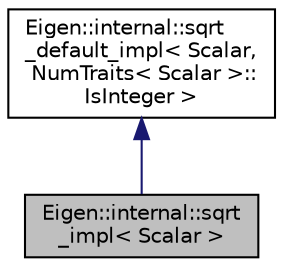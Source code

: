 digraph "Eigen::internal::sqrt_impl&lt; Scalar &gt;"
{
  edge [fontname="Helvetica",fontsize="10",labelfontname="Helvetica",labelfontsize="10"];
  node [fontname="Helvetica",fontsize="10",shape=record];
  Node1 [label="Eigen::internal::sqrt\l_impl\< Scalar \>",height=0.2,width=0.4,color="black", fillcolor="grey75", style="filled" fontcolor="black"];
  Node2 -> Node1 [dir="back",color="midnightblue",fontsize="10",style="solid",fontname="Helvetica"];
  Node2 [label="Eigen::internal::sqrt\l_default_impl\< Scalar,\l NumTraits\< Scalar \>::\lIsInteger \>",height=0.2,width=0.4,color="black", fillcolor="white", style="filled",URL="$structEigen_1_1internal_1_1sqrt__default__impl.html"];
}
